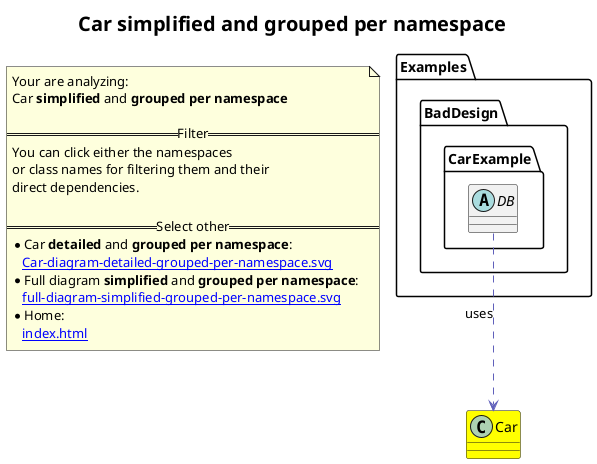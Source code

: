 @startuml
skinparam linetype ortho
title <size:20>Car **simplified** and **grouped per namespace**</size>
note "Your are analyzing:\nCar **simplified** and **grouped per namespace**\n\n==Filter==\nYou can click either the namespaces \nor class names for filtering them and their\ndirect dependencies.\n\n==Select other==\n* Car **detailed** and **grouped per namespace**:\n   [[Car-diagram-detailed-grouped-per-namespace.svg]]\n* Full diagram **simplified** and **grouped per namespace**:\n   [[full-diagram-simplified-grouped-per-namespace.svg]]\n* Home:\n   [[index.html]]" as FloatingNote
class Car [[Car-diagram-simplified-grouped-per-namespace.svg]] #yellow {
}
' Closing all previous_sub_namespace_list namespace None because file analysis is finished.
namespace Examples [[Examples-diagram-simplified-grouped-per-namespace.svg]] {
namespace Examples.BadDesign [[Examples.BadDesign-diagram-simplified-grouped-per-namespace.svg]] {
namespace Examples.BadDesign.CarExample [[Examples.BadDesign.CarExample-diagram-simplified-grouped-per-namespace.svg]] {
    abstract class Examples.BadDesign.CarExample.DB [[Examples.BadDesign.CarExample.DB-diagram-simplified-grouped-per-namespace.svg]]  {
    }
'Compared namespace Examples.BadDesign.CarExample [[Examples.BadDesign.CarExample-diagram-simplified-grouped-per-namespace.svg]] { with last element of     }
' Closing all previous_sub_namespace_list namespace None because file analysis is finished.
' Closing namespace CarExample
}
' Closing namespace BadDesign
}
' Closing namespace Examples
}
 ' *************************************** 
 ' *************************************** 
 ' *************************************** 
' Class relations extracted from namespace:
' 
' Class relations extracted from namespace:
' Examples.BadDesign.CarExample
Examples.BadDesign.CarExample.DB .[#6060BB].> Car  : uses 
@enduml